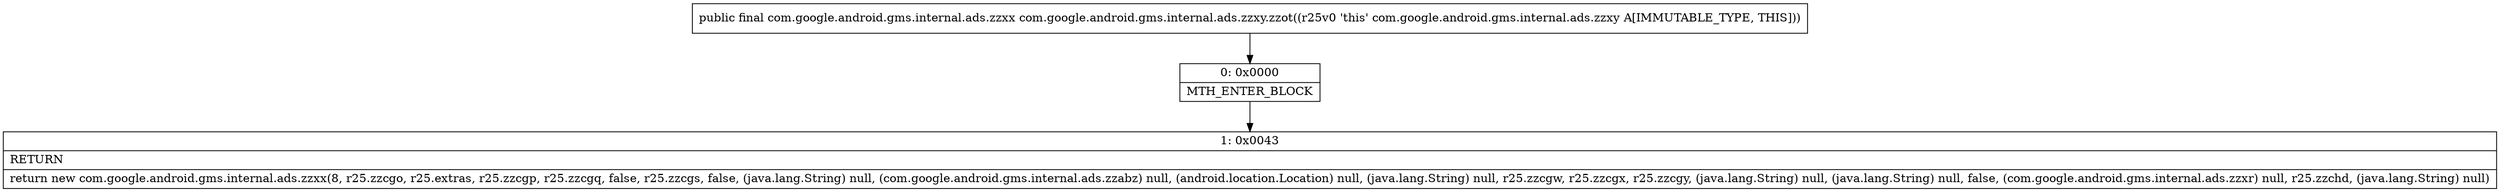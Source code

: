 digraph "CFG forcom.google.android.gms.internal.ads.zzxy.zzot()Lcom\/google\/android\/gms\/internal\/ads\/zzxx;" {
Node_0 [shape=record,label="{0\:\ 0x0000|MTH_ENTER_BLOCK\l}"];
Node_1 [shape=record,label="{1\:\ 0x0043|RETURN\l|return new com.google.android.gms.internal.ads.zzxx(8, r25.zzcgo, r25.extras, r25.zzcgp, r25.zzcgq, false, r25.zzcgs, false, (java.lang.String) null, (com.google.android.gms.internal.ads.zzabz) null, (android.location.Location) null, (java.lang.String) null, r25.zzcgw, r25.zzcgx, r25.zzcgy, (java.lang.String) null, (java.lang.String) null, false, (com.google.android.gms.internal.ads.zzxr) null, r25.zzchd, (java.lang.String) null)\l}"];
MethodNode[shape=record,label="{public final com.google.android.gms.internal.ads.zzxx com.google.android.gms.internal.ads.zzxy.zzot((r25v0 'this' com.google.android.gms.internal.ads.zzxy A[IMMUTABLE_TYPE, THIS])) }"];
MethodNode -> Node_0;
Node_0 -> Node_1;
}

